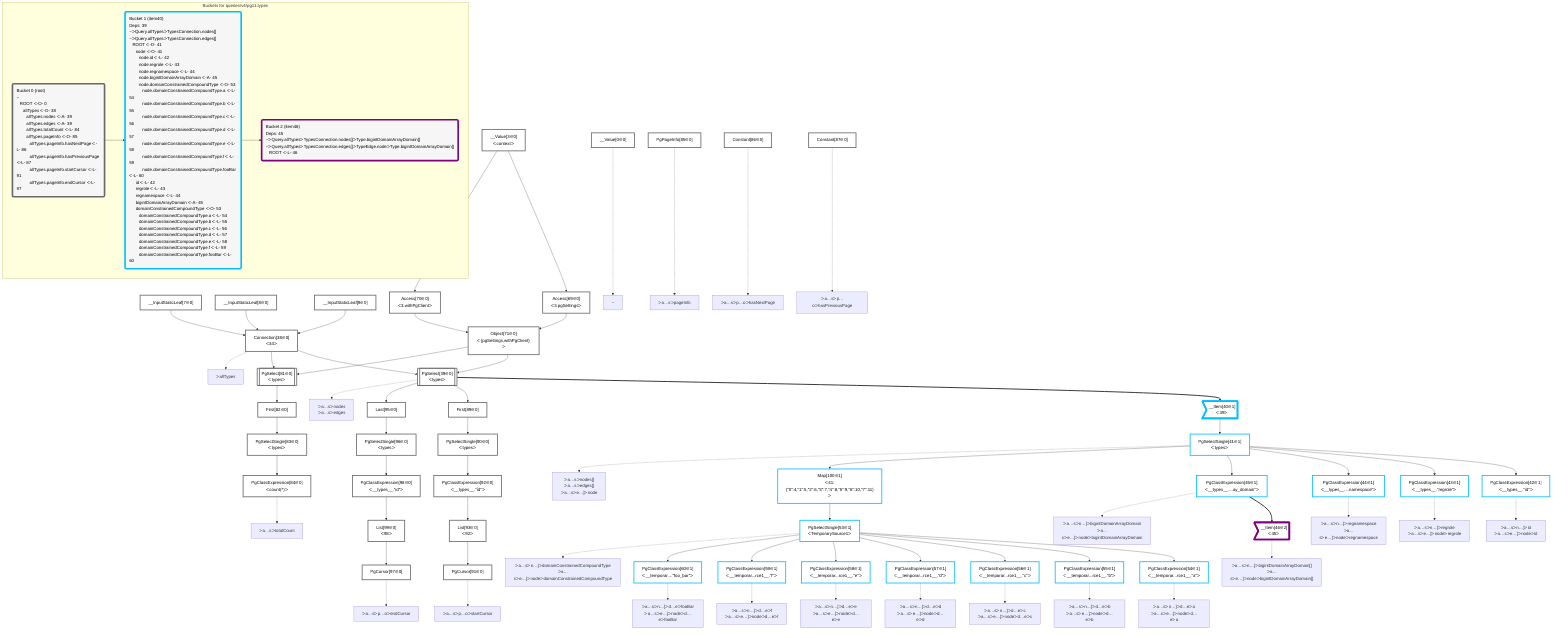 graph TD
    classDef path fill:#eee,stroke:#000,color:#000
    classDef plan fill:#fff,stroke-width:3px,color:#000
    classDef itemplan fill:#fff,stroke-width:6px,color:#000
    classDef sideeffectplan fill:#f00,stroke-width:6px,color:#000
    classDef bucket fill:#f6f6f6,color:#000,stroke-width:6px,text-align:left


    %% define plans
    __Value0["__Value[0∈0]"]:::plan
    __Value3["__Value[3∈0]<br />ᐸcontextᐳ"]:::plan
    __InputStaticLeaf7["__InputStaticLeaf[7∈0]"]:::plan
    __InputStaticLeaf8["__InputStaticLeaf[8∈0]"]:::plan
    __InputStaticLeaf9["__InputStaticLeaf[9∈0]"]:::plan
    Access69["Access[69∈0]<br />ᐸ3.pgSettingsᐳ"]:::plan
    Access70["Access[70∈0]<br />ᐸ3.withPgClientᐳ"]:::plan
    Object71["Object[71∈0]<br />ᐸ{pgSettings,withPgClient}ᐳ"]:::plan
    Connection38["Connection[38∈0]<br />ᐸ34ᐳ"]:::plan
    PgSelect39[["PgSelect[39∈0]<br />ᐸtypesᐳ"]]:::plan
    __Item40>"__Item[40∈1]<br />ᐸ39ᐳ"]:::itemplan
    PgSelectSingle41["PgSelectSingle[41∈1]<br />ᐸtypesᐳ"]:::plan
    PgClassExpression42["PgClassExpression[42∈1]<br />ᐸ__types__.”id”ᐳ"]:::plan
    PgClassExpression43["PgClassExpression[43∈1]<br />ᐸ__types__.”regrole”ᐳ"]:::plan
    PgClassExpression44["PgClassExpression[44∈1]<br />ᐸ__types__....namespace”ᐳ"]:::plan
    PgClassExpression45["PgClassExpression[45∈1]<br />ᐸ__types__....ay_domain”ᐳ"]:::plan
    __Item46>"__Item[46∈2]<br />ᐸ45ᐳ"]:::itemplan
    Map100["Map[100∈1]<br />ᐸ41:{”0”:4,”1”:5,”2”:6,”3”:7,”4”:8,”5”:9,”6”:10,”7”:11}ᐳ"]:::plan
    PgSelectSingle53["PgSelectSingle[53∈1]<br />ᐸTemporarySource1ᐳ"]:::plan
    PgClassExpression54["PgClassExpression[54∈1]<br />ᐸ__temporar...rce1__.”a”ᐳ"]:::plan
    PgClassExpression55["PgClassExpression[55∈1]<br />ᐸ__temporar...rce1__.”b”ᐳ"]:::plan
    PgClassExpression56["PgClassExpression[56∈1]<br />ᐸ__temporar...rce1__.”c”ᐳ"]:::plan
    PgClassExpression57["PgClassExpression[57∈1]<br />ᐸ__temporar...rce1__.”d”ᐳ"]:::plan
    PgClassExpression58["PgClassExpression[58∈1]<br />ᐸ__temporar...rce1__.”e”ᐳ"]:::plan
    PgClassExpression59["PgClassExpression[59∈1]<br />ᐸ__temporar...rce1__.”f”ᐳ"]:::plan
    PgClassExpression60["PgClassExpression[60∈1]<br />ᐸ__temporar....”foo_bar”ᐳ"]:::plan
    PgSelect81[["PgSelect[81∈0]<br />ᐸtypesᐳ"]]:::plan
    First82["First[82∈0]"]:::plan
    PgSelectSingle83["PgSelectSingle[83∈0]<br />ᐸtypesᐳ"]:::plan
    PgClassExpression84["PgClassExpression[84∈0]<br />ᐸcount(*)ᐳ"]:::plan
    PgPageInfo85["PgPageInfo[85∈0]"]:::plan
    Constant86["Constant[86∈0]"]:::plan
    Constant87["Constant[87∈0]"]:::plan
    First89["First[89∈0]"]:::plan
    PgSelectSingle90["PgSelectSingle[90∈0]<br />ᐸtypesᐳ"]:::plan
    PgClassExpression92["PgClassExpression[92∈0]<br />ᐸ__types__.”id”ᐳ"]:::plan
    List93["List[93∈0]<br />ᐸ92ᐳ"]:::plan
    PgCursor91["PgCursor[91∈0]"]:::plan
    Last95["Last[95∈0]"]:::plan
    PgSelectSingle96["PgSelectSingle[96∈0]<br />ᐸtypesᐳ"]:::plan
    PgClassExpression98["PgClassExpression[98∈0]<br />ᐸ__types__.”id”ᐳ"]:::plan
    List99["List[99∈0]<br />ᐸ98ᐳ"]:::plan
    PgCursor97["PgCursor[97∈0]"]:::plan

    %% plan dependencies
    __Value3 --> Access69
    __Value3 --> Access70
    Access69 & Access70 --> Object71
    __InputStaticLeaf7 & __InputStaticLeaf8 & __InputStaticLeaf9 --> Connection38
    Object71 & Connection38 --> PgSelect39
    PgSelect39 ==> __Item40
    __Item40 --> PgSelectSingle41
    PgSelectSingle41 --> PgClassExpression42
    PgSelectSingle41 --> PgClassExpression43
    PgSelectSingle41 --> PgClassExpression44
    PgSelectSingle41 --> PgClassExpression45
    PgClassExpression45 ==> __Item46
    PgSelectSingle41 --> Map100
    Map100 --> PgSelectSingle53
    PgSelectSingle53 --> PgClassExpression54
    PgSelectSingle53 --> PgClassExpression55
    PgSelectSingle53 --> PgClassExpression56
    PgSelectSingle53 --> PgClassExpression57
    PgSelectSingle53 --> PgClassExpression58
    PgSelectSingle53 --> PgClassExpression59
    PgSelectSingle53 --> PgClassExpression60
    Object71 & Connection38 --> PgSelect81
    PgSelect81 --> First82
    First82 --> PgSelectSingle83
    PgSelectSingle83 --> PgClassExpression84
    PgSelect39 --> First89
    First89 --> PgSelectSingle90
    PgSelectSingle90 --> PgClassExpression92
    PgClassExpression92 --> List93
    List93 --> PgCursor91
    PgSelect39 --> Last95
    Last95 --> PgSelectSingle96
    PgSelectSingle96 --> PgClassExpression98
    PgClassExpression98 --> List99
    List99 --> PgCursor97

    %% plan-to-path relationships
    P0["~"]
    __Value0 -.-> P0
    P38["ᐳallTypes"]
    Connection38 -.-> P38
    P39["ᐳa…sᐳnodes<br />ᐳa…sᐳedges"]
    PgSelect39 -.-> P39
    P41["ᐳa…sᐳnodes[]<br />ᐳa…sᐳedges[]<br />ᐳa…sᐳe…]ᐳnode"]
    PgSelectSingle41 -.-> P41
    P42["ᐳa…sᐳn…]ᐳid<br />ᐳa…sᐳe…]ᐳnodeᐳid"]
    PgClassExpression42 -.-> P42
    P43["ᐳa…sᐳn…]ᐳregrole<br />ᐳa…sᐳe…]ᐳnodeᐳregrole"]
    PgClassExpression43 -.-> P43
    P44["ᐳa…sᐳn…]ᐳregnamespace<br />ᐳa…sᐳe…]ᐳnodeᐳregnamespace"]
    PgClassExpression44 -.-> P44
    P45["ᐳa…sᐳn…]ᐳbigintDomainArrayDomain<br />ᐳa…sᐳe…]ᐳnodeᐳbigintDomainArrayDomain"]
    PgClassExpression45 -.-> P45
    P46["ᐳa…sᐳn…]ᐳbigintDomainArrayDomain[]<br />ᐳa…sᐳe…]ᐳnodeᐳbigintDomainArrayDomain[]"]
    __Item46 -.-> P46
    P53["ᐳa…sᐳn…]ᐳdomainConstrainedCompoundType<br />ᐳa…sᐳe…]ᐳnodeᐳdomainConstrainedCompoundType"]
    PgSelectSingle53 -.-> P53
    P54["ᐳa…sᐳn…]ᐳd…eᐳa<br />ᐳa…sᐳe…]ᐳnodeᐳd…eᐳa"]
    PgClassExpression54 -.-> P54
    P55["ᐳa…sᐳn…]ᐳd…eᐳb<br />ᐳa…sᐳe…]ᐳnodeᐳd…eᐳb"]
    PgClassExpression55 -.-> P55
    P56["ᐳa…sᐳn…]ᐳd…eᐳc<br />ᐳa…sᐳe…]ᐳnodeᐳd…eᐳc"]
    PgClassExpression56 -.-> P56
    P57["ᐳa…sᐳn…]ᐳd…eᐳd<br />ᐳa…sᐳe…]ᐳnodeᐳd…eᐳd"]
    PgClassExpression57 -.-> P57
    P58["ᐳa…sᐳn…]ᐳd…eᐳe<br />ᐳa…sᐳe…]ᐳnodeᐳd…eᐳe"]
    PgClassExpression58 -.-> P58
    P59["ᐳa…sᐳn…]ᐳd…eᐳf<br />ᐳa…sᐳe…]ᐳnodeᐳd…eᐳf"]
    PgClassExpression59 -.-> P59
    P60["ᐳa…sᐳn…]ᐳd…eᐳfooBar<br />ᐳa…sᐳe…]ᐳnodeᐳd…eᐳfooBar"]
    PgClassExpression60 -.-> P60
    P84["ᐳa…sᐳtotalCount"]
    PgClassExpression84 -.-> P84
    P85["ᐳa…sᐳpageInfo"]
    PgPageInfo85 -.-> P85
    P86["ᐳa…sᐳp…oᐳhasNextPage"]
    Constant86 -.-> P86
    P87["ᐳa…sᐳp…oᐳhasPreviousPage"]
    Constant87 -.-> P87
    P91["ᐳa…sᐳp…oᐳstartCursor"]
    PgCursor91 -.-> P91
    P97["ᐳa…sᐳp…oᐳendCursor"]
    PgCursor97 -.-> P97

    subgraph "Buckets for queries/v4/pg11.types"
    Bucket0("Bucket 0 (root)<br />~<br />⠀ROOT ᐸ-O- 0<br />⠀⠀allTypes ᐸ-O- 38<br />⠀⠀⠀allTypes.nodes ᐸ-A- 39<br />⠀⠀⠀allTypes.edges ᐸ-A- 39<br />⠀⠀⠀allTypes.totalCount ᐸ-L- 84<br />⠀⠀⠀allTypes.pageInfo ᐸ-O- 85<br />⠀⠀⠀⠀allTypes.pageInfo.hasNextPage ᐸ-L- 86<br />⠀⠀⠀⠀allTypes.pageInfo.hasPreviousPage ᐸ-L- 87<br />⠀⠀⠀⠀allTypes.pageInfo.startCursor ᐸ-L- 91<br />⠀⠀⠀⠀allTypes.pageInfo.endCursor ᐸ-L- 97"):::bucket
    classDef bucket0 stroke:#696969
    class Bucket0,__Value0,__Value3,__InputStaticLeaf7,__InputStaticLeaf8,__InputStaticLeaf9,Connection38,PgSelect39,Access69,Access70,Object71,PgSelect81,First82,PgSelectSingle83,PgClassExpression84,PgPageInfo85,Constant86,Constant87,First89,PgSelectSingle90,PgCursor91,PgClassExpression92,List93,Last95,PgSelectSingle96,PgCursor97,PgClassExpression98,List99 bucket0
    Bucket1("Bucket 1 (item40)<br />Deps: 39<br />~ᐳQuery.allTypesᐳTypesConnection.nodes[]<br />~ᐳQuery.allTypesᐳTypesConnection.edges[]<br />⠀ROOT ᐸ-O- 41<br />⠀⠀node ᐸ-O- 41<br />⠀⠀⠀node.id ᐸ-L- 42<br />⠀⠀⠀node.regrole ᐸ-L- 43<br />⠀⠀⠀node.regnamespace ᐸ-L- 44<br />⠀⠀⠀node.bigintDomainArrayDomain ᐸ-A- 45<br />⠀⠀⠀node.domainConstrainedCompoundType ᐸ-O- 53<br />⠀⠀⠀⠀node.domainConstrainedCompoundType.a ᐸ-L- 54<br />⠀⠀⠀⠀node.domainConstrainedCompoundType.b ᐸ-L- 55<br />⠀⠀⠀⠀node.domainConstrainedCompoundType.c ᐸ-L- 56<br />⠀⠀⠀⠀node.domainConstrainedCompoundType.d ᐸ-L- 57<br />⠀⠀⠀⠀node.domainConstrainedCompoundType.e ᐸ-L- 58<br />⠀⠀⠀⠀node.domainConstrainedCompoundType.f ᐸ-L- 59<br />⠀⠀⠀⠀node.domainConstrainedCompoundType.fooBar ᐸ-L- 60<br />⠀⠀id ᐸ-L- 42<br />⠀⠀regrole ᐸ-L- 43<br />⠀⠀regnamespace ᐸ-L- 44<br />⠀⠀bigintDomainArrayDomain ᐸ-A- 45<br />⠀⠀domainConstrainedCompoundType ᐸ-O- 53<br />⠀⠀⠀domainConstrainedCompoundType.a ᐸ-L- 54<br />⠀⠀⠀domainConstrainedCompoundType.b ᐸ-L- 55<br />⠀⠀⠀domainConstrainedCompoundType.c ᐸ-L- 56<br />⠀⠀⠀domainConstrainedCompoundType.d ᐸ-L- 57<br />⠀⠀⠀domainConstrainedCompoundType.e ᐸ-L- 58<br />⠀⠀⠀domainConstrainedCompoundType.f ᐸ-L- 59<br />⠀⠀⠀domainConstrainedCompoundType.fooBar ᐸ-L- 60"):::bucket
    classDef bucket1 stroke:#00bfff
    class Bucket1,__Item40,PgSelectSingle41,PgClassExpression42,PgClassExpression43,PgClassExpression44,PgClassExpression45,PgSelectSingle53,PgClassExpression54,PgClassExpression55,PgClassExpression56,PgClassExpression57,PgClassExpression58,PgClassExpression59,PgClassExpression60,Map100 bucket1
    Bucket2("Bucket 2 (item46)<br />Deps: 45<br />~ᐳQuery.allTypesᐳTypesConnection.nodes[]ᐳType.bigintDomainArrayDomain[]<br />~ᐳQuery.allTypesᐳTypesConnection.edges[]ᐳTypeEdge.nodeᐳType.bigintDomainArrayDomain[]<br />⠀ROOT ᐸ-L- 46"):::bucket
    classDef bucket2 stroke:#7f007f
    class Bucket2,__Item46 bucket2
    Bucket0 --> Bucket1
    Bucket1 --> Bucket2
    end
